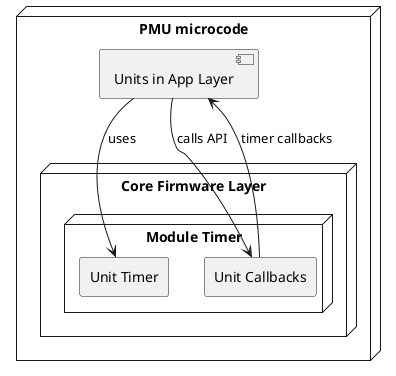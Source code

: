 @startuml "High Level Module Timer Static Design"
    node "PMU microcode" {
        [Units in App Layer] as app_units
        node "Core Firmware Layer" {
            node "Module Timer" {
                rectangle "Unit Callbacks" as callback_unit
                rectangle "Unit Timer" as timer_unit
            }
        }
        app_units --> timer_unit: uses
        app_units --> callback_unit: calls API
        callback_unit --> app_units: timer callbacks
    }
@enduml
